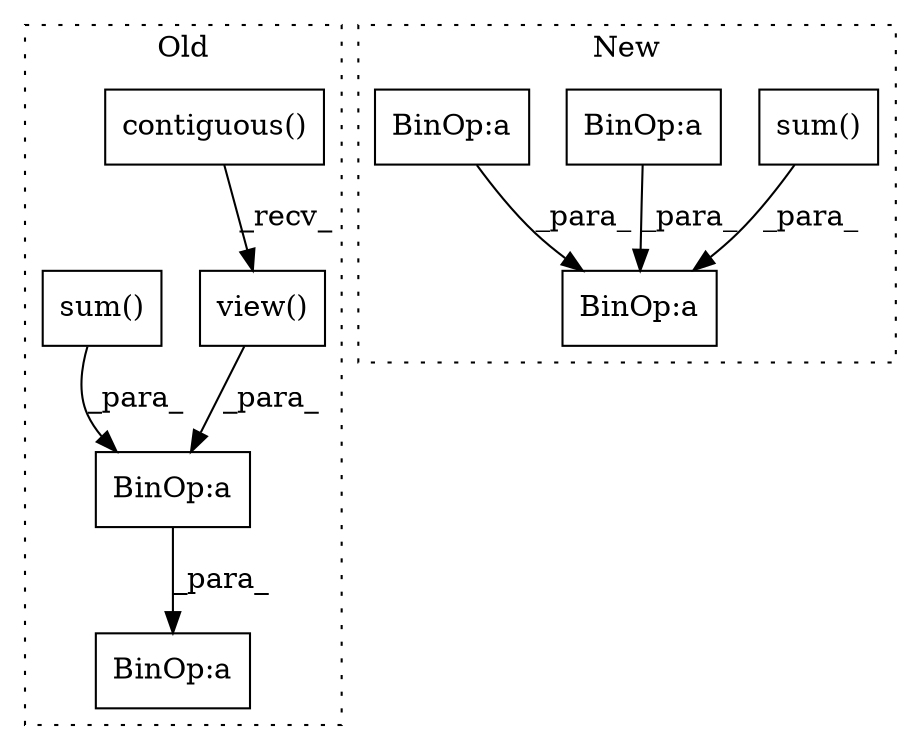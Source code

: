 digraph G {
subgraph cluster0 {
1 [label="contiguous()" a="75" s="467" l="19" shape="box"];
4 [label="BinOp:a" a="82" s="680" l="25" shape="box"];
5 [label="BinOp:a" a="82" s="686" l="3" shape="box"];
8 [label="sum()" a="75" s="689" l="13" shape="box"];
9 [label="view()" a="75" s="467,494" l="25,1" shape="box"];
label = "Old";
style="dotted";
}
subgraph cluster1 {
2 [label="sum()" a="75" s="534,557" l="10,13" shape="box"];
3 [label="BinOp:a" a="82" s="819" l="3" shape="box"];
6 [label="BinOp:a" a="82" s="650" l="1" shape="box"];
7 [label="BinOp:a" a="82" s="603" l="1" shape="box"];
label = "New";
style="dotted";
}
1 -> 9 [label="_recv_"];
2 -> 3 [label="_para_"];
5 -> 4 [label="_para_"];
6 -> 3 [label="_para_"];
7 -> 3 [label="_para_"];
8 -> 5 [label="_para_"];
9 -> 5 [label="_para_"];
}